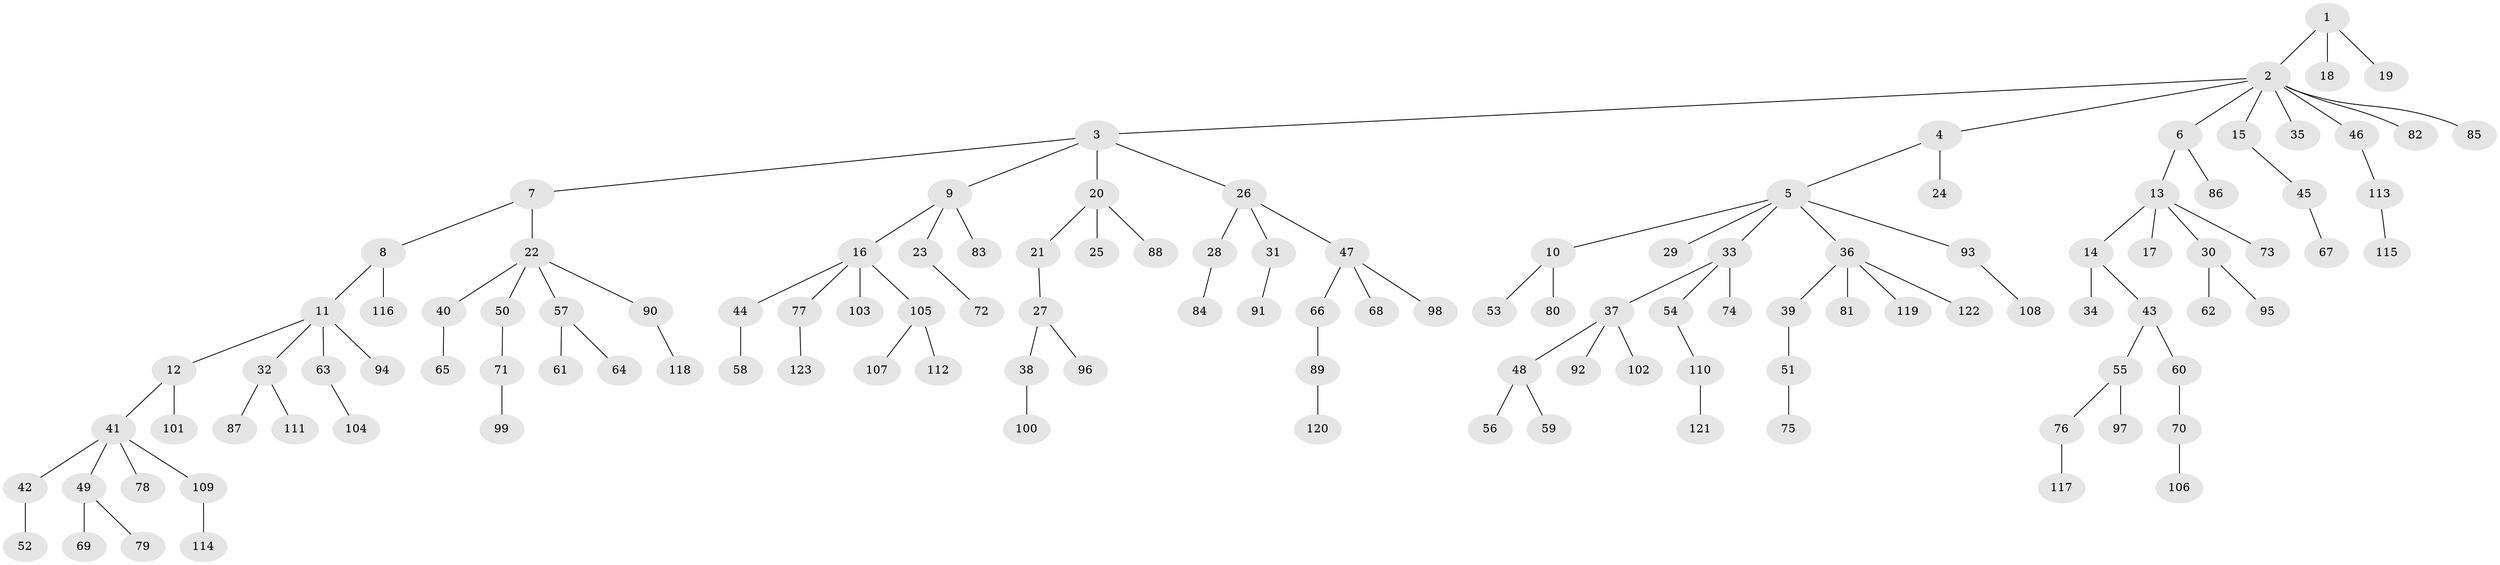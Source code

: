 // coarse degree distribution, {10: 0.011764705882352941, 6: 0.03529411764705882, 2: 0.21176470588235294, 7: 0.011764705882352941, 4: 0.058823529411764705, 5: 0.023529411764705882, 1: 0.5764705882352941, 3: 0.07058823529411765}
// Generated by graph-tools (version 1.1) at 2025/42/03/06/25 10:42:06]
// undirected, 123 vertices, 122 edges
graph export_dot {
graph [start="1"]
  node [color=gray90,style=filled];
  1;
  2;
  3;
  4;
  5;
  6;
  7;
  8;
  9;
  10;
  11;
  12;
  13;
  14;
  15;
  16;
  17;
  18;
  19;
  20;
  21;
  22;
  23;
  24;
  25;
  26;
  27;
  28;
  29;
  30;
  31;
  32;
  33;
  34;
  35;
  36;
  37;
  38;
  39;
  40;
  41;
  42;
  43;
  44;
  45;
  46;
  47;
  48;
  49;
  50;
  51;
  52;
  53;
  54;
  55;
  56;
  57;
  58;
  59;
  60;
  61;
  62;
  63;
  64;
  65;
  66;
  67;
  68;
  69;
  70;
  71;
  72;
  73;
  74;
  75;
  76;
  77;
  78;
  79;
  80;
  81;
  82;
  83;
  84;
  85;
  86;
  87;
  88;
  89;
  90;
  91;
  92;
  93;
  94;
  95;
  96;
  97;
  98;
  99;
  100;
  101;
  102;
  103;
  104;
  105;
  106;
  107;
  108;
  109;
  110;
  111;
  112;
  113;
  114;
  115;
  116;
  117;
  118;
  119;
  120;
  121;
  122;
  123;
  1 -- 2;
  1 -- 18;
  1 -- 19;
  2 -- 3;
  2 -- 4;
  2 -- 6;
  2 -- 15;
  2 -- 35;
  2 -- 46;
  2 -- 82;
  2 -- 85;
  3 -- 7;
  3 -- 9;
  3 -- 20;
  3 -- 26;
  4 -- 5;
  4 -- 24;
  5 -- 10;
  5 -- 29;
  5 -- 33;
  5 -- 36;
  5 -- 93;
  6 -- 13;
  6 -- 86;
  7 -- 8;
  7 -- 22;
  8 -- 11;
  8 -- 116;
  9 -- 16;
  9 -- 23;
  9 -- 83;
  10 -- 53;
  10 -- 80;
  11 -- 12;
  11 -- 32;
  11 -- 63;
  11 -- 94;
  12 -- 41;
  12 -- 101;
  13 -- 14;
  13 -- 17;
  13 -- 30;
  13 -- 73;
  14 -- 34;
  14 -- 43;
  15 -- 45;
  16 -- 44;
  16 -- 77;
  16 -- 103;
  16 -- 105;
  20 -- 21;
  20 -- 25;
  20 -- 88;
  21 -- 27;
  22 -- 40;
  22 -- 50;
  22 -- 57;
  22 -- 90;
  23 -- 72;
  26 -- 28;
  26 -- 31;
  26 -- 47;
  27 -- 38;
  27 -- 96;
  28 -- 84;
  30 -- 62;
  30 -- 95;
  31 -- 91;
  32 -- 87;
  32 -- 111;
  33 -- 37;
  33 -- 54;
  33 -- 74;
  36 -- 39;
  36 -- 81;
  36 -- 119;
  36 -- 122;
  37 -- 48;
  37 -- 92;
  37 -- 102;
  38 -- 100;
  39 -- 51;
  40 -- 65;
  41 -- 42;
  41 -- 49;
  41 -- 78;
  41 -- 109;
  42 -- 52;
  43 -- 55;
  43 -- 60;
  44 -- 58;
  45 -- 67;
  46 -- 113;
  47 -- 66;
  47 -- 68;
  47 -- 98;
  48 -- 56;
  48 -- 59;
  49 -- 69;
  49 -- 79;
  50 -- 71;
  51 -- 75;
  54 -- 110;
  55 -- 76;
  55 -- 97;
  57 -- 61;
  57 -- 64;
  60 -- 70;
  63 -- 104;
  66 -- 89;
  70 -- 106;
  71 -- 99;
  76 -- 117;
  77 -- 123;
  89 -- 120;
  90 -- 118;
  93 -- 108;
  105 -- 107;
  105 -- 112;
  109 -- 114;
  110 -- 121;
  113 -- 115;
}
